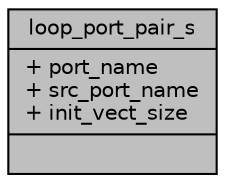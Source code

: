 digraph "loop_port_pair_s"
{
 // INTERACTIVE_SVG=YES
 // LATEX_PDF_SIZE
  bgcolor="transparent";
  edge [fontname="Helvetica",fontsize="10",labelfontname="Helvetica",labelfontsize="10"];
  node [fontname="Helvetica",fontsize="10",shape=record];
  Node1 [label="{loop_port_pair_s\n|+ port_name\l+ src_port_name\l+ init_vect_size\l|}",height=0.2,width=0.4,color="black", fillcolor="grey75", style="filled", fontcolor="black",tooltip=" "];
}
